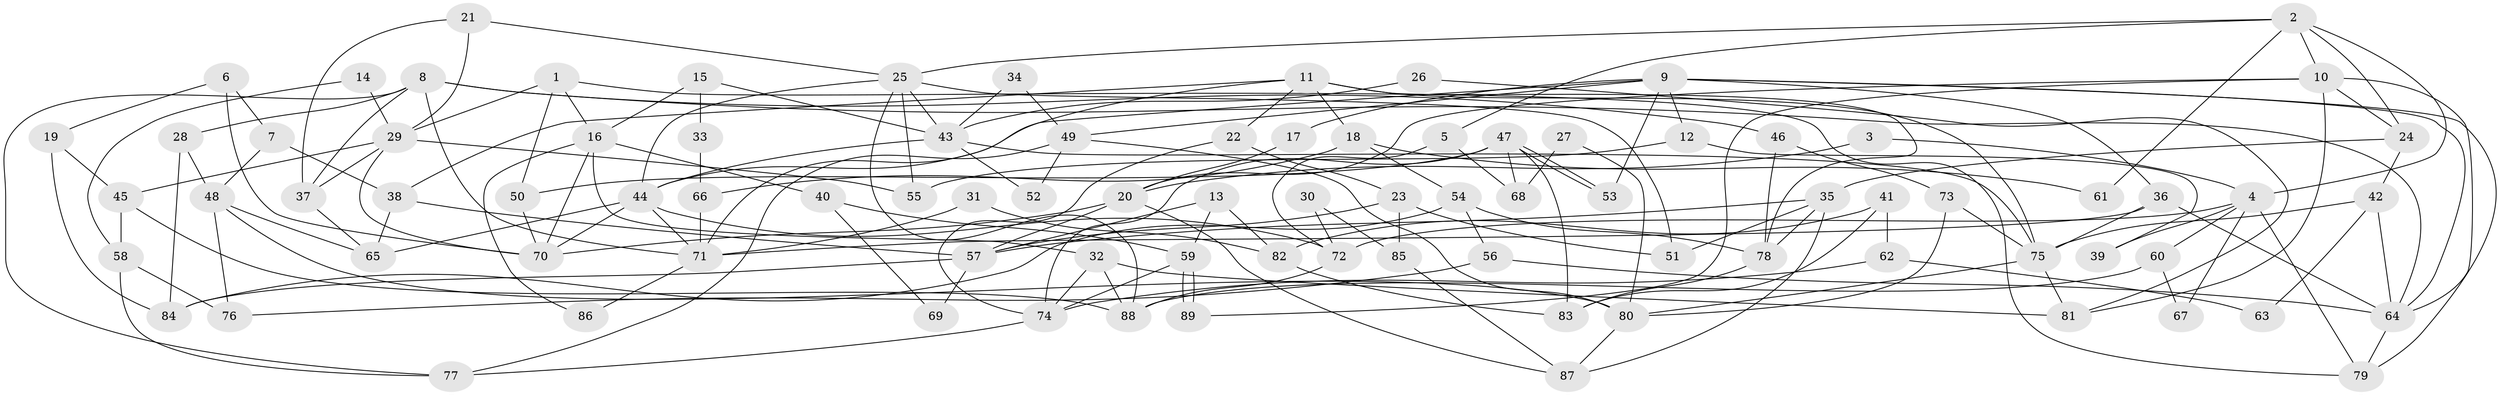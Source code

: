 // Generated by graph-tools (version 1.1) at 2025/50/03/09/25 03:50:12]
// undirected, 89 vertices, 178 edges
graph export_dot {
graph [start="1"]
  node [color=gray90,style=filled];
  1;
  2;
  3;
  4;
  5;
  6;
  7;
  8;
  9;
  10;
  11;
  12;
  13;
  14;
  15;
  16;
  17;
  18;
  19;
  20;
  21;
  22;
  23;
  24;
  25;
  26;
  27;
  28;
  29;
  30;
  31;
  32;
  33;
  34;
  35;
  36;
  37;
  38;
  39;
  40;
  41;
  42;
  43;
  44;
  45;
  46;
  47;
  48;
  49;
  50;
  51;
  52;
  53;
  54;
  55;
  56;
  57;
  58;
  59;
  60;
  61;
  62;
  63;
  64;
  65;
  66;
  67;
  68;
  69;
  70;
  71;
  72;
  73;
  74;
  75;
  76;
  77;
  78;
  79;
  80;
  81;
  82;
  83;
  84;
  85;
  86;
  87;
  88;
  89;
  1 -- 16;
  1 -- 29;
  1 -- 50;
  1 -- 79;
  2 -- 25;
  2 -- 10;
  2 -- 4;
  2 -- 5;
  2 -- 24;
  2 -- 61;
  3 -- 4;
  3 -- 20;
  4 -- 79;
  4 -- 39;
  4 -- 60;
  4 -- 67;
  4 -- 72;
  5 -- 72;
  5 -- 68;
  6 -- 19;
  6 -- 7;
  6 -- 70;
  7 -- 38;
  7 -- 48;
  8 -- 64;
  8 -- 71;
  8 -- 28;
  8 -- 37;
  8 -- 46;
  8 -- 77;
  9 -- 64;
  9 -- 79;
  9 -- 12;
  9 -- 17;
  9 -- 36;
  9 -- 44;
  9 -- 49;
  9 -- 53;
  10 -- 64;
  10 -- 81;
  10 -- 20;
  10 -- 24;
  10 -- 89;
  11 -- 78;
  11 -- 75;
  11 -- 18;
  11 -- 22;
  11 -- 38;
  11 -- 71;
  12 -- 55;
  12 -- 39;
  13 -- 57;
  13 -- 59;
  13 -- 82;
  14 -- 58;
  14 -- 29;
  15 -- 16;
  15 -- 43;
  15 -- 33;
  16 -- 32;
  16 -- 70;
  16 -- 40;
  16 -- 86;
  17 -- 20;
  18 -- 54;
  18 -- 61;
  18 -- 66;
  19 -- 84;
  19 -- 45;
  20 -- 70;
  20 -- 57;
  20 -- 87;
  21 -- 25;
  21 -- 37;
  21 -- 29;
  22 -- 74;
  22 -- 23;
  23 -- 57;
  23 -- 51;
  23 -- 85;
  24 -- 35;
  24 -- 42;
  25 -- 44;
  25 -- 51;
  25 -- 43;
  25 -- 55;
  25 -- 88;
  26 -- 81;
  26 -- 43;
  27 -- 80;
  27 -- 68;
  28 -- 48;
  28 -- 84;
  29 -- 45;
  29 -- 37;
  29 -- 55;
  29 -- 70;
  30 -- 72;
  30 -- 85;
  31 -- 82;
  31 -- 71;
  32 -- 88;
  32 -- 74;
  32 -- 81;
  33 -- 66;
  34 -- 49;
  34 -- 43;
  35 -- 57;
  35 -- 51;
  35 -- 78;
  35 -- 87;
  36 -- 71;
  36 -- 64;
  36 -- 75;
  37 -- 65;
  38 -- 65;
  38 -- 57;
  40 -- 59;
  40 -- 69;
  41 -- 82;
  41 -- 83;
  41 -- 62;
  42 -- 75;
  42 -- 63;
  42 -- 64;
  43 -- 44;
  43 -- 52;
  43 -- 75;
  44 -- 70;
  44 -- 65;
  44 -- 71;
  44 -- 72;
  45 -- 58;
  45 -- 88;
  46 -- 73;
  46 -- 78;
  47 -- 50;
  47 -- 53;
  47 -- 53;
  47 -- 68;
  47 -- 74;
  47 -- 83;
  48 -- 65;
  48 -- 80;
  48 -- 76;
  49 -- 80;
  49 -- 52;
  49 -- 77;
  50 -- 70;
  54 -- 78;
  54 -- 84;
  54 -- 56;
  56 -- 64;
  56 -- 76;
  57 -- 69;
  57 -- 84;
  58 -- 76;
  58 -- 77;
  59 -- 89;
  59 -- 89;
  59 -- 74;
  60 -- 88;
  60 -- 67;
  62 -- 74;
  62 -- 63;
  64 -- 79;
  66 -- 71;
  71 -- 86;
  72 -- 88;
  73 -- 75;
  73 -- 80;
  74 -- 77;
  75 -- 80;
  75 -- 81;
  78 -- 83;
  80 -- 87;
  82 -- 83;
  85 -- 87;
}
